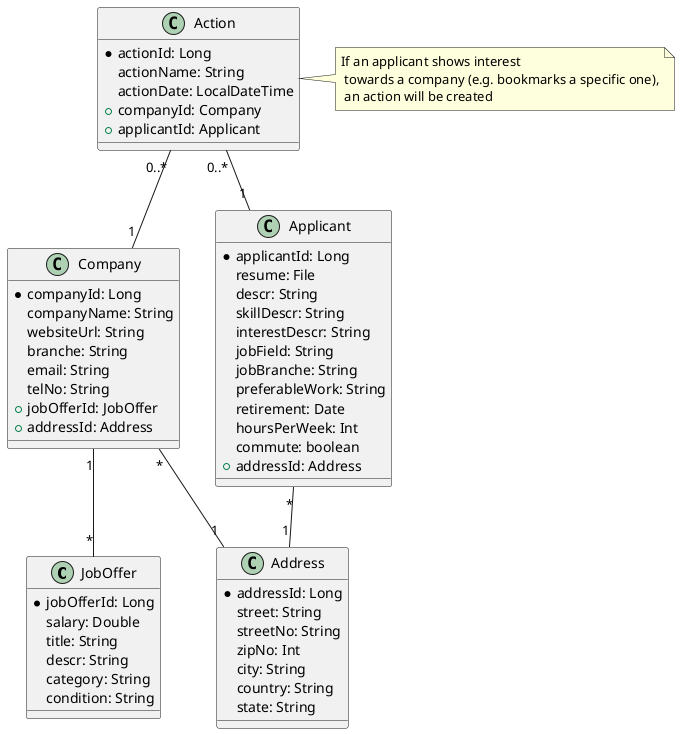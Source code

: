 @startuml
'https://plantuml.com/class-diagram

'class User {
'    * userId: Long
'    roleName: Enum
'    + roleId: Long
'    email: String
'    password: String
'}
/'class ContactPerson {
    * id: Long
    title: Enum
    firstName: String
    lastName: String
}'/
class JobOffer {
    * jobOfferId: Long
    salary: Double
    title: String
    descr: String
    category: String
    condition: String
'    + offerDetailsId: OfferDetails
}
'class OfferDetails {
'    * offerDetailsId: Long
'    salary: Double
'    + addressId: Address
'}
class Company {
    * companyId: Long
    companyName: String
    websiteUrl: String
    branche: String
    email: String
    telNo: String
    + jobOfferId: JobOffer
    '+ contactPersonId: ContactPerson
    + addressId: Address
}
class Address {
    * addressId: Long
    street: String
    streetNo: String
    zipNo: Int
    city: String
    country: String
    state: String
}
class Applicant {
    * applicantId: Long
    resume: File
    descr: String
    skillDescr: String
    interestDescr: String
    jobField: String
    jobBranche: String
    preferableWork: String
    retirement: Date
    hoursPerWeek: Int
    commute: boolean
    + addressId: Address
}
class Action {
    * actionId: Long
    actionName: String
    actionDate: LocalDateTime
    + companyId: Company
    + applicantId: Applicant
}

note "If an applicant shows interest\n towards a company (e.g. bookmarks a specific one),\n an action will be created" as N1
'class Admin {
'    * adminId: Long
'}

'User "*" -- "1" Company
'User "*" -- "1" Senior
'User "1" -- "1" Admin
'JobOffer "1" -- "1" OfferDetails
Company "1" -- "*" JobOffer
'Company "1" -- "1" ContactPerson
Applicant "*" -- "1" Address
Company "*" -- "1" Address
Company "1" -up- "0..*" Action
Applicant "1" -up- "0..*" Action
'OfferDetails "1" -left-- "1" Address
Action .right. N1


@enduml
